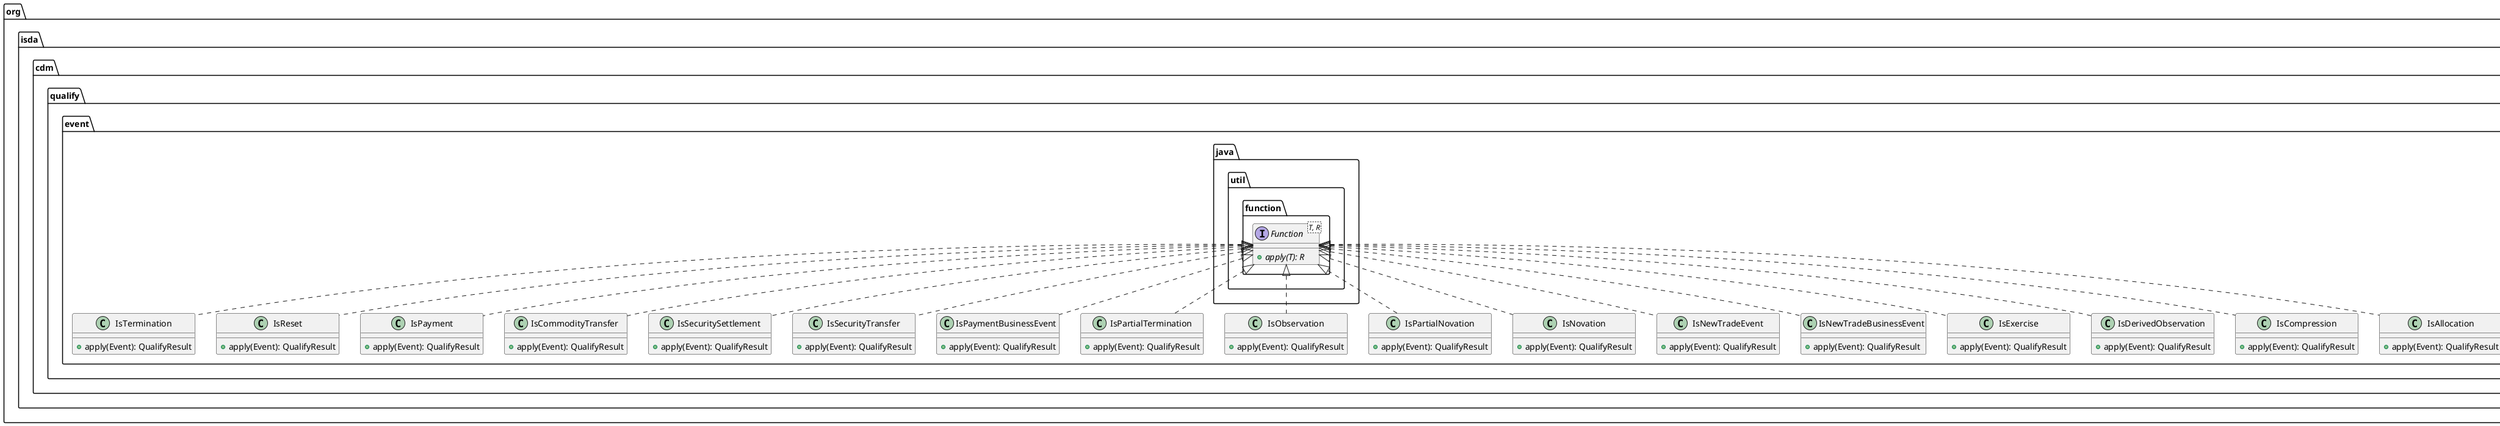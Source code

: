 @startuml

    namespace org.isda.cdm.qualify.event {

        class IsTermination [[IsTermination.html]] {
            +apply(Event): QualifyResult
        }

        class IsReset [[IsReset.html]] {
            +apply(Event): QualifyResult
        }

        class IsPayment [[IsPayment.html]] {
            +apply(Event): QualifyResult
        }

        class IsCommodityTransfer [[IsCommodityTransfer.html]] {
            +apply(Event): QualifyResult
        }

        class IsSecuritySettlement [[IsSecuritySettlement.html]] {
            +apply(Event): QualifyResult
        }

        class IsSecurityTransfer [[IsSecurityTransfer.html]] {
            +apply(Event): QualifyResult
        }

        class IsPaymentBusinessEvent [[IsPaymentBusinessEvent.html]] {
            +apply(Event): QualifyResult
        }

        class IsPartialTermination [[IsPartialTermination.html]] {
            +apply(Event): QualifyResult
        }

        class IsObservation [[IsObservation.html]] {
            +apply(Event): QualifyResult
        }

        class IsPartialNovation [[IsPartialNovation.html]] {
            +apply(Event): QualifyResult
        }

        class IsNovation [[IsNovation.html]] {
            +apply(Event): QualifyResult
        }

        class IsNewTradeEvent [[IsNewTradeEvent.html]] {
            +apply(Event): QualifyResult
        }

        class IsNewTradeBusinessEvent [[IsNewTradeBusinessEvent.html]] {
            +apply(Event): QualifyResult
        }

        class IsExercise [[IsExercise.html]] {
            +apply(Event): QualifyResult
        }

        class IsDerivedObservation [[IsDerivedObservation.html]] {
            +apply(Event): QualifyResult
        }

        class IsCompression [[IsCompression.html]] {
            +apply(Event): QualifyResult
        }

        class IsAllocation [[IsAllocation.html]] {
            +apply(Event): QualifyResult
        }

        interface java.util.function.Function<T, R> {
            {abstract} +apply(T): R
        }
        java.util.function.Function <|.. IsTermination

        java.util.function.Function <|.. IsReset

        java.util.function.Function <|.. IsPayment

        java.util.function.Function <|.. IsCommodityTransfer

        java.util.function.Function <|.. IsSecuritySettlement

        java.util.function.Function <|.. IsSecurityTransfer

        java.util.function.Function <|.. IsPaymentBusinessEvent

        java.util.function.Function <|.. IsPartialTermination

        java.util.function.Function <|.. IsObservation

        java.util.function.Function <|.. IsPartialNovation

        java.util.function.Function <|.. IsNovation

        java.util.function.Function <|.. IsNewTradeEvent

        java.util.function.Function <|.. IsNewTradeBusinessEvent

        java.util.function.Function <|.. IsExercise

        java.util.function.Function <|.. IsDerivedObservation

        java.util.function.Function <|.. IsCompression

        java.util.function.Function <|.. IsAllocation

    }

@enduml
